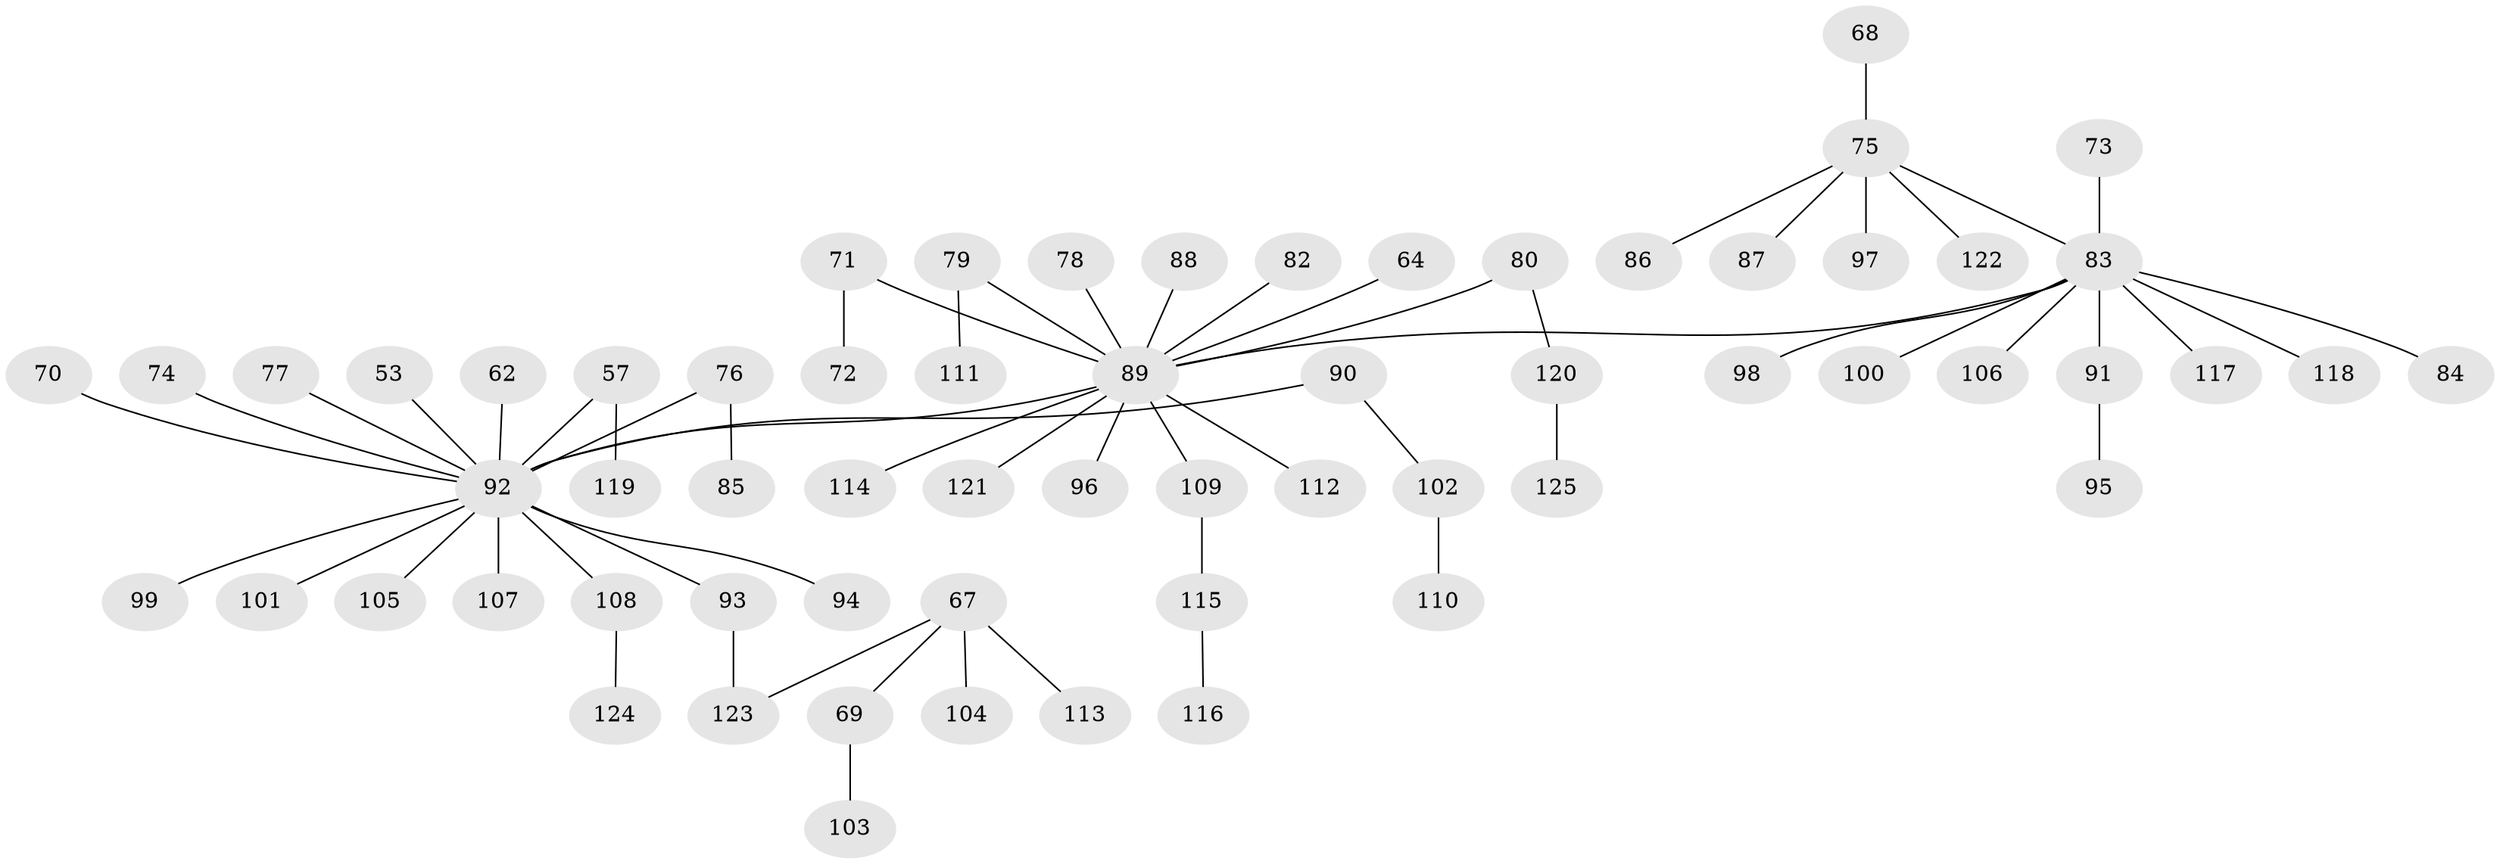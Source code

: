 // original degree distribution, {10: 0.008, 4: 0.064, 5: 0.032, 7: 0.008, 6: 0.016, 3: 0.112, 2: 0.24, 1: 0.52}
// Generated by graph-tools (version 1.1) at 2025/53/03/09/25 04:53:26]
// undirected, 62 vertices, 61 edges
graph export_dot {
graph [start="1"]
  node [color=gray90,style=filled];
  53;
  57;
  62;
  64;
  67;
  68;
  69;
  70;
  71 [super="+43+56"];
  72;
  73;
  74;
  75 [super="+26+48+25+29+52"];
  76;
  77;
  78;
  79 [super="+38"];
  80 [super="+28+47"];
  82;
  83 [super="+66+65"];
  84;
  85;
  86;
  87;
  88;
  89 [super="+14+59+60+61+49+51+54"];
  90;
  91 [super="+81"];
  92 [super="+31+34+63+42+50"];
  93 [super="+35"];
  94;
  95;
  96;
  97;
  98;
  99;
  100;
  101;
  102;
  103;
  104;
  105;
  106;
  107;
  108;
  109;
  110;
  111;
  112;
  113;
  114;
  115;
  116;
  117;
  118;
  119;
  120;
  121;
  122;
  123 [super="+44"];
  124;
  125;
  53 -- 92;
  57 -- 119;
  57 -- 92;
  62 -- 92;
  64 -- 89;
  67 -- 69;
  67 -- 104;
  67 -- 113;
  67 -- 123;
  68 -- 75;
  69 -- 103;
  70 -- 92;
  71 -- 72;
  71 -- 89;
  73 -- 83;
  74 -- 92;
  75 -- 97;
  75 -- 122;
  75 -- 86;
  75 -- 87;
  75 -- 83;
  76 -- 85;
  76 -- 92;
  77 -- 92;
  78 -- 89;
  79 -- 111;
  79 -- 89;
  80 -- 120;
  80 -- 89;
  82 -- 89;
  83 -- 84;
  83 -- 100;
  83 -- 106;
  83 -- 117;
  83 -- 118;
  83 -- 89;
  83 -- 91;
  83 -- 98;
  88 -- 89;
  89 -- 96;
  89 -- 109;
  89 -- 112;
  89 -- 114;
  89 -- 121;
  89 -- 92;
  90 -- 102;
  90 -- 92;
  91 -- 95;
  92 -- 93;
  92 -- 99;
  92 -- 105;
  92 -- 108;
  92 -- 94;
  92 -- 101;
  92 -- 107;
  93 -- 123;
  102 -- 110;
  108 -- 124;
  109 -- 115;
  115 -- 116;
  120 -- 125;
}
